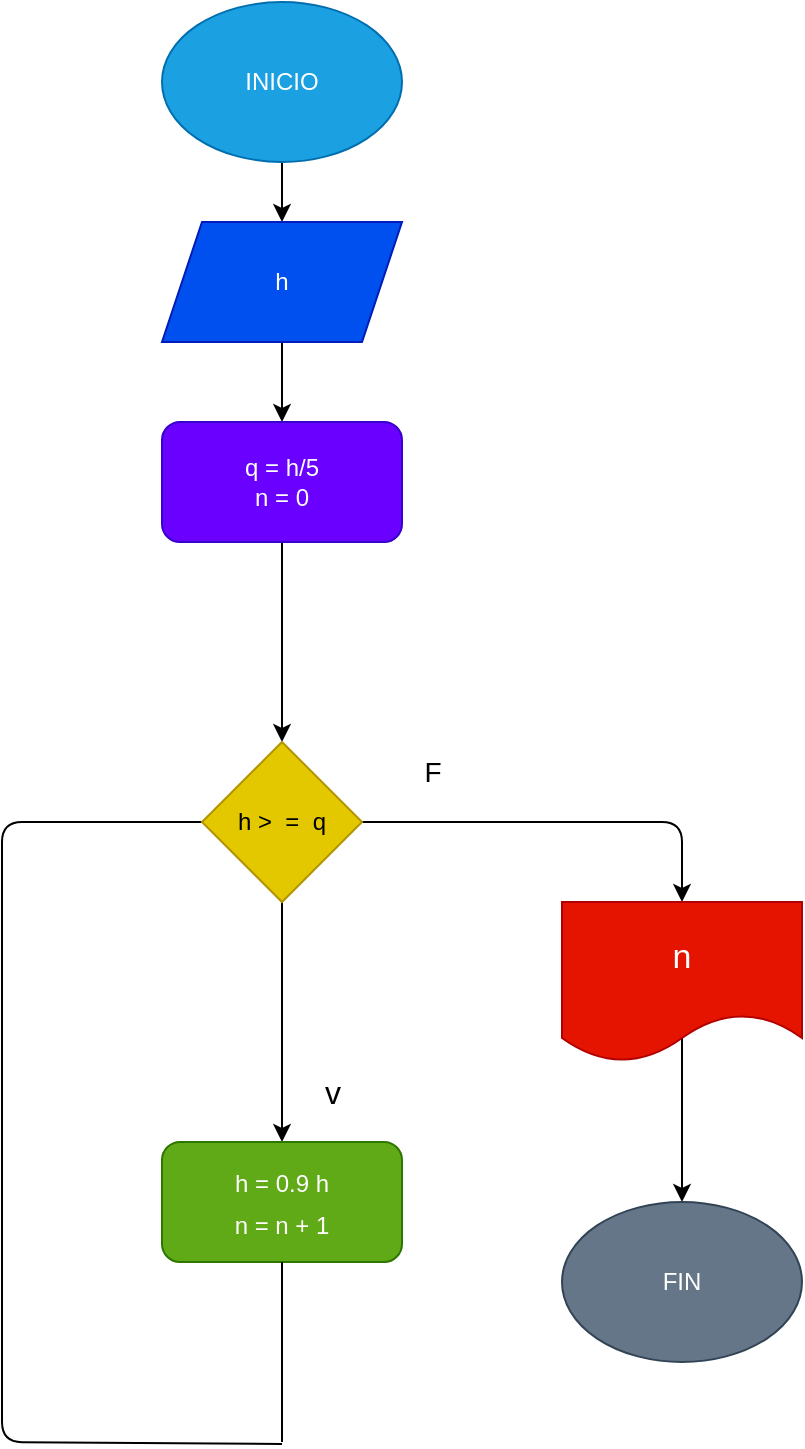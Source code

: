 <mxfile>
    <diagram id="81C5-47uBAJwXOizS0l_" name="Página-1">
        <mxGraphModel dx="576" dy="461" grid="1" gridSize="10" guides="1" tooltips="1" connect="1" arrows="1" fold="1" page="1" pageScale="1" pageWidth="980" pageHeight="1390" math="0" shadow="0">
            <root>
                <mxCell id="0"/>
                <mxCell id="1" parent="0"/>
                <mxCell id="8" style="edgeStyle=none;html=1;exitX=0.5;exitY=1;exitDx=0;exitDy=0;entryX=0.5;entryY=0;entryDx=0;entryDy=0;" edge="1" parent="1" source="2" target="3">
                    <mxGeometry relative="1" as="geometry"/>
                </mxCell>
                <mxCell id="2" value="INICIO" style="ellipse;whiteSpace=wrap;html=1;fillColor=#1ba1e2;fontColor=#ffffff;strokeColor=#006EAF;" vertex="1" parent="1">
                    <mxGeometry x="330" y="50" width="120" height="80" as="geometry"/>
                </mxCell>
                <mxCell id="9" style="edgeStyle=none;html=1;exitX=0.5;exitY=1;exitDx=0;exitDy=0;entryX=0.5;entryY=0;entryDx=0;entryDy=0;" edge="1" parent="1" source="3" target="4">
                    <mxGeometry relative="1" as="geometry"/>
                </mxCell>
                <mxCell id="3" value="h" style="shape=parallelogram;perimeter=parallelogramPerimeter;whiteSpace=wrap;html=1;fixedSize=1;fillColor=#0050ef;fontColor=#ffffff;strokeColor=#001DBC;" vertex="1" parent="1">
                    <mxGeometry x="330" y="160" width="120" height="60" as="geometry"/>
                </mxCell>
                <mxCell id="10" style="edgeStyle=none;html=1;exitX=0.5;exitY=1;exitDx=0;exitDy=0;entryX=0.5;entryY=0;entryDx=0;entryDy=0;" edge="1" parent="1" source="4" target="5">
                    <mxGeometry relative="1" as="geometry"/>
                </mxCell>
                <mxCell id="4" value="q = h/5&lt;br&gt;n = 0" style="rounded=1;whiteSpace=wrap;html=1;fillColor=#6a00ff;fontColor=#ffffff;strokeColor=#3700CC;" vertex="1" parent="1">
                    <mxGeometry x="330" y="260" width="120" height="60" as="geometry"/>
                </mxCell>
                <mxCell id="7" style="edgeStyle=none;html=1;exitX=1;exitY=0.5;exitDx=0;exitDy=0;entryX=0.5;entryY=0;entryDx=0;entryDy=0;" edge="1" parent="1" source="5" target="6">
                    <mxGeometry relative="1" as="geometry">
                        <Array as="points">
                            <mxPoint x="590" y="460"/>
                        </Array>
                    </mxGeometry>
                </mxCell>
                <mxCell id="13" style="edgeStyle=none;html=1;exitX=0.5;exitY=1;exitDx=0;exitDy=0;entryX=0.5;entryY=0;entryDx=0;entryDy=0;fontSize=17;" edge="1" parent="1" source="5" target="12">
                    <mxGeometry relative="1" as="geometry"/>
                </mxCell>
                <mxCell id="16" style="edgeStyle=none;html=1;exitX=0;exitY=0.5;exitDx=0;exitDy=0;fontSize=12;endArrow=none;endFill=0;" edge="1" parent="1" source="5">
                    <mxGeometry relative="1" as="geometry">
                        <mxPoint x="390" y="771" as="targetPoint"/>
                        <Array as="points">
                            <mxPoint x="250" y="460"/>
                            <mxPoint x="250" y="770"/>
                        </Array>
                    </mxGeometry>
                </mxCell>
                <mxCell id="5" value="h &amp;gt;&amp;nbsp; =&amp;nbsp; q" style="rhombus;whiteSpace=wrap;html=1;fillColor=#e3c800;fontColor=#000000;strokeColor=#B09500;" vertex="1" parent="1">
                    <mxGeometry x="350" y="420" width="80" height="80" as="geometry"/>
                </mxCell>
                <mxCell id="19" style="edgeStyle=none;html=1;exitX=0.5;exitY=0;exitDx=0;exitDy=0;entryX=0.5;entryY=0;entryDx=0;entryDy=0;fontSize=12;endArrow=classic;endFill=1;" edge="1" parent="1" source="6" target="17">
                    <mxGeometry relative="1" as="geometry"/>
                </mxCell>
                <mxCell id="6" value="&lt;font style=&quot;font-size: 17px;&quot;&gt;n&lt;/font&gt;" style="shape=document;whiteSpace=wrap;html=1;boundedLbl=1;fillColor=#e51400;fontColor=#ffffff;strokeColor=#B20000;" vertex="1" parent="1">
                    <mxGeometry x="530" y="500" width="120" height="80" as="geometry"/>
                </mxCell>
                <mxCell id="12" value="&lt;font style=&quot;font-size: 12px;&quot;&gt;h = 0.9 h&lt;br&gt;n = n + 1&lt;br&gt;&lt;/font&gt;" style="rounded=1;whiteSpace=wrap;html=1;fontSize=17;fillColor=#60a917;fontColor=#ffffff;strokeColor=#2D7600;" vertex="1" parent="1">
                    <mxGeometry x="330" y="620" width="120" height="60" as="geometry"/>
                </mxCell>
                <mxCell id="15" value="" style="endArrow=none;html=1;fontSize=12;" edge="1" parent="1">
                    <mxGeometry width="50" height="50" relative="1" as="geometry">
                        <mxPoint x="390" y="770" as="sourcePoint"/>
                        <mxPoint x="390" y="680" as="targetPoint"/>
                    </mxGeometry>
                </mxCell>
                <mxCell id="17" value="FIN" style="ellipse;whiteSpace=wrap;html=1;fontSize=12;fillColor=#647687;fontColor=#ffffff;strokeColor=#314354;" vertex="1" parent="1">
                    <mxGeometry x="530" y="650" width="120" height="80" as="geometry"/>
                </mxCell>
                <mxCell id="20" value="&lt;font style=&quot;font-size: 14px;&quot;&gt;F&lt;/font&gt;" style="text;html=1;align=center;verticalAlign=middle;resizable=0;points=[];autosize=1;strokeColor=none;fillColor=none;fontSize=12;" vertex="1" parent="1">
                    <mxGeometry x="450" y="420" width="30" height="30" as="geometry"/>
                </mxCell>
                <mxCell id="22" value="&lt;font style=&quot;font-size: 16px;&quot;&gt;v&lt;/font&gt;" style="text;html=1;align=center;verticalAlign=middle;resizable=0;points=[];autosize=1;strokeColor=none;fillColor=none;fontSize=14;" vertex="1" parent="1">
                    <mxGeometry x="400" y="580" width="30" height="30" as="geometry"/>
                </mxCell>
            </root>
        </mxGraphModel>
    </diagram>
</mxfile>